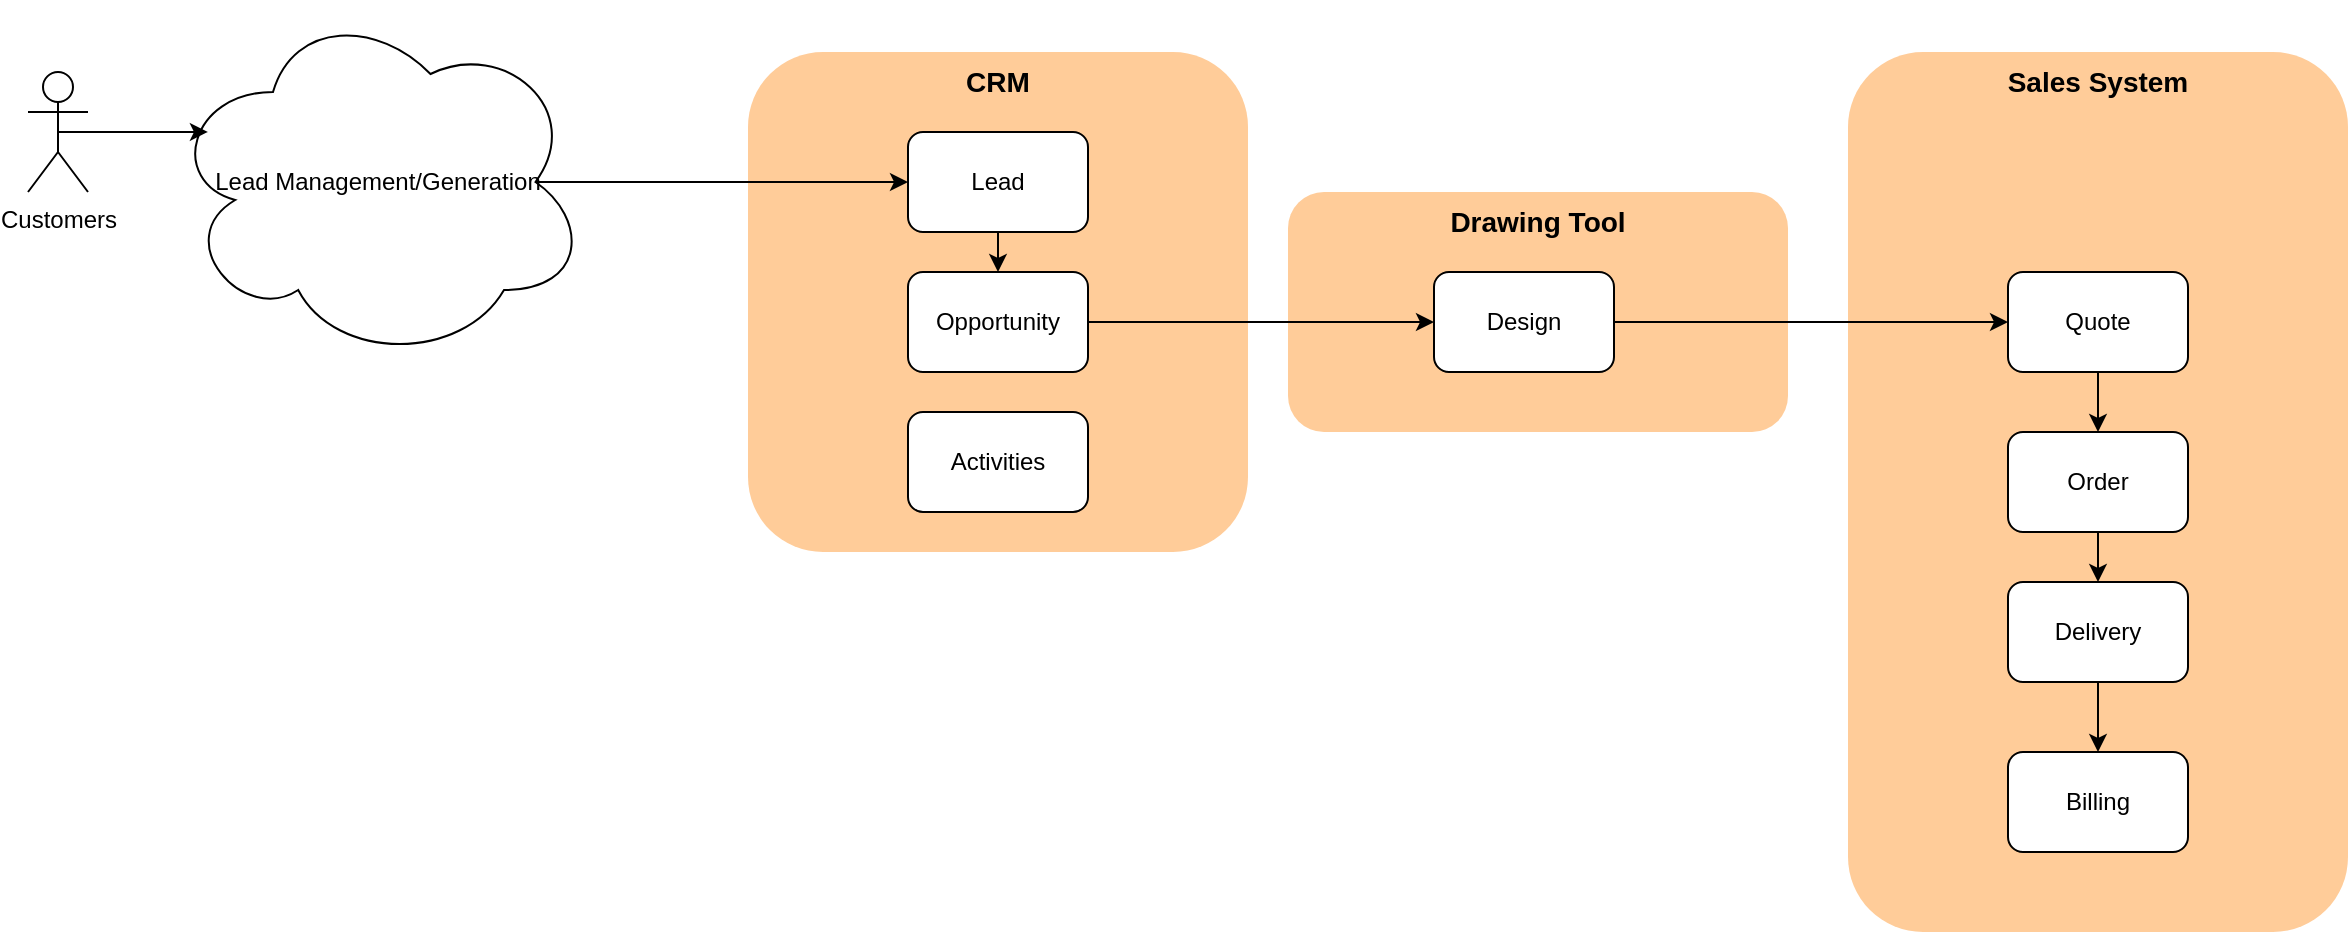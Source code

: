 <mxfile version="12.3.3" type="github" pages="2">
  <diagram name="Theory" id="wJTO4up4Hyez7FRCAvVb">
    <mxGraphModel dx="2276" dy="629" grid="1" gridSize="10" guides="1" tooltips="1" connect="1" arrows="1" fold="1" page="1" pageScale="1" pageWidth="827" pageHeight="1169" math="0" shadow="0">
      <root>
        <mxCell id="MrvMWY2JMyBzXOgHJUQy-0"/>
        <mxCell id="MrvMWY2JMyBzXOgHJUQy-1" parent="MrvMWY2JMyBzXOgHJUQy-0"/>
        <mxCell id="MrvMWY2JMyBzXOgHJUQy-2" value="&lt;font style=&quot;font-size: 14px&quot;&gt;Drawing Tool&lt;/font&gt;" style="rounded=1;whiteSpace=wrap;html=1;fillColor=#ffcc99;strokeColor=none;verticalAlign=top;fontStyle=1" vertex="1" parent="MrvMWY2JMyBzXOgHJUQy-1">
          <mxGeometry x="340" y="190" width="250" height="120" as="geometry"/>
        </mxCell>
        <mxCell id="MrvMWY2JMyBzXOgHJUQy-3" value="&lt;font style=&quot;font-size: 14px&quot;&gt;CRM&lt;/font&gt;" style="rounded=1;whiteSpace=wrap;html=1;fillColor=#ffcc99;strokeColor=none;verticalAlign=top;fontStyle=1" vertex="1" parent="MrvMWY2JMyBzXOgHJUQy-1">
          <mxGeometry x="70" y="120" width="250" height="250" as="geometry"/>
        </mxCell>
        <mxCell id="MrvMWY2JMyBzXOgHJUQy-4" value="&lt;font style=&quot;font-size: 14px&quot;&gt;Sales System&lt;/font&gt;" style="rounded=1;whiteSpace=wrap;html=1;fillColor=#ffcc99;strokeColor=none;verticalAlign=top;fontStyle=1" vertex="1" parent="MrvMWY2JMyBzXOgHJUQy-1">
          <mxGeometry x="620" y="120" width="250" height="440" as="geometry"/>
        </mxCell>
        <mxCell id="MrvMWY2JMyBzXOgHJUQy-5" style="edgeStyle=orthogonalEdgeStyle;rounded=0;orthogonalLoop=1;jettySize=auto;html=1;exitX=0.5;exitY=1;exitDx=0;exitDy=0;entryX=0.5;entryY=0;entryDx=0;entryDy=0;" edge="1" parent="MrvMWY2JMyBzXOgHJUQy-1" source="MrvMWY2JMyBzXOgHJUQy-6" target="MrvMWY2JMyBzXOgHJUQy-8">
          <mxGeometry relative="1" as="geometry"/>
        </mxCell>
        <mxCell id="MrvMWY2JMyBzXOgHJUQy-6" value="Lead" style="rounded=1;whiteSpace=wrap;html=1;" vertex="1" parent="MrvMWY2JMyBzXOgHJUQy-1">
          <mxGeometry x="150" y="160" width="90" height="50" as="geometry"/>
        </mxCell>
        <mxCell id="MrvMWY2JMyBzXOgHJUQy-7" style="edgeStyle=orthogonalEdgeStyle;rounded=0;orthogonalLoop=1;jettySize=auto;html=1;exitX=1;exitY=0.5;exitDx=0;exitDy=0;" edge="1" parent="MrvMWY2JMyBzXOgHJUQy-1" source="MrvMWY2JMyBzXOgHJUQy-8" target="MrvMWY2JMyBzXOgHJUQy-19">
          <mxGeometry relative="1" as="geometry"/>
        </mxCell>
        <mxCell id="MrvMWY2JMyBzXOgHJUQy-8" value="Opportunity" style="rounded=1;whiteSpace=wrap;html=1;" vertex="1" parent="MrvMWY2JMyBzXOgHJUQy-1">
          <mxGeometry x="150" y="230" width="90" height="50" as="geometry"/>
        </mxCell>
        <mxCell id="MrvMWY2JMyBzXOgHJUQy-9" style="edgeStyle=orthogonalEdgeStyle;rounded=0;orthogonalLoop=1;jettySize=auto;html=1;exitX=0.5;exitY=1;exitDx=0;exitDy=0;entryX=0.5;entryY=0;entryDx=0;entryDy=0;" edge="1" parent="MrvMWY2JMyBzXOgHJUQy-1" source="MrvMWY2JMyBzXOgHJUQy-10" target="MrvMWY2JMyBzXOgHJUQy-14">
          <mxGeometry relative="1" as="geometry"/>
        </mxCell>
        <mxCell id="MrvMWY2JMyBzXOgHJUQy-10" value="Quote" style="rounded=1;whiteSpace=wrap;html=1;" vertex="1" parent="MrvMWY2JMyBzXOgHJUQy-1">
          <mxGeometry x="700" y="230" width="90" height="50" as="geometry"/>
        </mxCell>
        <mxCell id="MrvMWY2JMyBzXOgHJUQy-11" style="edgeStyle=orthogonalEdgeStyle;rounded=0;orthogonalLoop=1;jettySize=auto;html=1;exitX=0.875;exitY=0.5;exitDx=0;exitDy=0;exitPerimeter=0;" edge="1" parent="MrvMWY2JMyBzXOgHJUQy-1" source="MrvMWY2JMyBzXOgHJUQy-12" target="MrvMWY2JMyBzXOgHJUQy-6">
          <mxGeometry relative="1" as="geometry"/>
        </mxCell>
        <mxCell id="MrvMWY2JMyBzXOgHJUQy-12" value="Lead Management/Generation" style="ellipse;shape=cloud;whiteSpace=wrap;html=1;" vertex="1" parent="MrvMWY2JMyBzXOgHJUQy-1">
          <mxGeometry x="-220" y="95" width="210" height="180" as="geometry"/>
        </mxCell>
        <mxCell id="MrvMWY2JMyBzXOgHJUQy-13" style="edgeStyle=orthogonalEdgeStyle;rounded=0;orthogonalLoop=1;jettySize=auto;html=1;exitX=0.5;exitY=1;exitDx=0;exitDy=0;entryX=0.5;entryY=0;entryDx=0;entryDy=0;" edge="1" parent="MrvMWY2JMyBzXOgHJUQy-1" source="MrvMWY2JMyBzXOgHJUQy-14" target="MrvMWY2JMyBzXOgHJUQy-16">
          <mxGeometry relative="1" as="geometry"/>
        </mxCell>
        <mxCell id="MrvMWY2JMyBzXOgHJUQy-14" value="Order" style="rounded=1;whiteSpace=wrap;html=1;" vertex="1" parent="MrvMWY2JMyBzXOgHJUQy-1">
          <mxGeometry x="700" y="310" width="90" height="50" as="geometry"/>
        </mxCell>
        <mxCell id="MrvMWY2JMyBzXOgHJUQy-15" style="edgeStyle=orthogonalEdgeStyle;rounded=0;orthogonalLoop=1;jettySize=auto;html=1;exitX=0.5;exitY=1;exitDx=0;exitDy=0;entryX=0.5;entryY=0;entryDx=0;entryDy=0;" edge="1" parent="MrvMWY2JMyBzXOgHJUQy-1" source="MrvMWY2JMyBzXOgHJUQy-16" target="MrvMWY2JMyBzXOgHJUQy-17">
          <mxGeometry relative="1" as="geometry"/>
        </mxCell>
        <mxCell id="MrvMWY2JMyBzXOgHJUQy-16" value="Delivery" style="rounded=1;whiteSpace=wrap;html=1;" vertex="1" parent="MrvMWY2JMyBzXOgHJUQy-1">
          <mxGeometry x="700" y="385" width="90" height="50" as="geometry"/>
        </mxCell>
        <mxCell id="MrvMWY2JMyBzXOgHJUQy-17" value="Billing" style="rounded=1;whiteSpace=wrap;html=1;" vertex="1" parent="MrvMWY2JMyBzXOgHJUQy-1">
          <mxGeometry x="700" y="470" width="90" height="50" as="geometry"/>
        </mxCell>
        <mxCell id="MrvMWY2JMyBzXOgHJUQy-18" style="edgeStyle=orthogonalEdgeStyle;rounded=0;orthogonalLoop=1;jettySize=auto;html=1;exitX=1;exitY=0.5;exitDx=0;exitDy=0;" edge="1" parent="MrvMWY2JMyBzXOgHJUQy-1" source="MrvMWY2JMyBzXOgHJUQy-19" target="MrvMWY2JMyBzXOgHJUQy-10">
          <mxGeometry relative="1" as="geometry"/>
        </mxCell>
        <mxCell id="MrvMWY2JMyBzXOgHJUQy-19" value="Design" style="rounded=1;whiteSpace=wrap;html=1;" vertex="1" parent="MrvMWY2JMyBzXOgHJUQy-1">
          <mxGeometry x="413" y="230" width="90" height="50" as="geometry"/>
        </mxCell>
        <mxCell id="MKrHoNmFXCQouk_lEFyb-0" value="Activities" style="rounded=1;whiteSpace=wrap;html=1;" vertex="1" parent="MrvMWY2JMyBzXOgHJUQy-1">
          <mxGeometry x="150" y="300" width="90" height="50" as="geometry"/>
        </mxCell>
        <mxCell id="bFcVwEjVqliEEvlSjxiB-1" style="edgeStyle=orthogonalEdgeStyle;rounded=0;orthogonalLoop=1;jettySize=auto;html=1;exitX=0.5;exitY=0.5;exitDx=0;exitDy=0;exitPerimeter=0;entryX=0.095;entryY=0.361;entryDx=0;entryDy=0;entryPerimeter=0;" edge="1" parent="MrvMWY2JMyBzXOgHJUQy-1" source="bFcVwEjVqliEEvlSjxiB-0" target="MrvMWY2JMyBzXOgHJUQy-12">
          <mxGeometry relative="1" as="geometry"/>
        </mxCell>
        <mxCell id="bFcVwEjVqliEEvlSjxiB-0" value="Customers" style="shape=umlActor;verticalLabelPosition=bottom;labelBackgroundColor=#ffffff;verticalAlign=top;html=1;outlineConnect=0;" vertex="1" parent="MrvMWY2JMyBzXOgHJUQy-1">
          <mxGeometry x="-290" y="130" width="30" height="60" as="geometry"/>
        </mxCell>
      </root>
    </mxGraphModel>
  </diagram>
  <diagram id="WCWmVeU0zH0m-yQPo__1" name="Reality">
    <mxGraphModel dx="2276" dy="629" grid="1" gridSize="10" guides="1" tooltips="1" connect="1" arrows="1" fold="1" page="1" pageScale="1" pageWidth="827" pageHeight="1169" math="0" shadow="0">
      <root>
        <mxCell id="XfzgjiFpk3O05pGxmhPy-0"/>
        <mxCell id="XfzgjiFpk3O05pGxmhPy-1" parent="XfzgjiFpk3O05pGxmhPy-0"/>
        <mxCell id="H4a--is-WpSIMLvpy82j-7" value="&lt;font style=&quot;font-size: 14px&quot;&gt;Drawing Tool&lt;/font&gt;" style="rounded=1;whiteSpace=wrap;html=1;fillColor=#ffcc99;strokeColor=none;verticalAlign=top;fontStyle=1" vertex="1" parent="XfzgjiFpk3O05pGxmhPy-1">
          <mxGeometry x="340" y="190" width="250" height="120" as="geometry"/>
        </mxCell>
        <mxCell id="TgNjuAVOw8jTtcgtINZC-0" value="&lt;font style=&quot;font-size: 14px&quot;&gt;CRM&lt;/font&gt;" style="rounded=1;whiteSpace=wrap;html=1;fillColor=#ffcc99;strokeColor=none;verticalAlign=top;fontStyle=1" vertex="1" parent="XfzgjiFpk3O05pGxmhPy-1">
          <mxGeometry x="70" y="120" width="250" height="190" as="geometry"/>
        </mxCell>
        <mxCell id="nEhcM6txs1l_1tbyUyTo-1" value="&lt;font style=&quot;font-size: 14px&quot;&gt;Sales System&lt;/font&gt;" style="rounded=1;whiteSpace=wrap;html=1;fillColor=#ffcc99;strokeColor=none;verticalAlign=top;fontStyle=1" vertex="1" parent="XfzgjiFpk3O05pGxmhPy-1">
          <mxGeometry x="620" y="190" width="250" height="370" as="geometry"/>
        </mxCell>
        <mxCell id="H4a--is-WpSIMLvpy82j-10" style="edgeStyle=orthogonalEdgeStyle;rounded=0;orthogonalLoop=1;jettySize=auto;html=1;exitX=0.5;exitY=1;exitDx=0;exitDy=0;entryX=0.5;entryY=0;entryDx=0;entryDy=0;" edge="1" parent="XfzgjiFpk3O05pGxmhPy-1" source="H4a--is-WpSIMLvpy82j-0" target="H4a--is-WpSIMLvpy82j-1">
          <mxGeometry relative="1" as="geometry"/>
        </mxCell>
        <mxCell id="H4a--is-WpSIMLvpy82j-0" value="Lead" style="rounded=1;whiteSpace=wrap;html=1;" vertex="1" parent="XfzgjiFpk3O05pGxmhPy-1">
          <mxGeometry x="150" y="160" width="90" height="50" as="geometry"/>
        </mxCell>
        <mxCell id="H4a--is-WpSIMLvpy82j-11" style="edgeStyle=orthogonalEdgeStyle;rounded=0;orthogonalLoop=1;jettySize=auto;html=1;exitX=1;exitY=0.5;exitDx=0;exitDy=0;" edge="1" parent="XfzgjiFpk3O05pGxmhPy-1" source="H4a--is-WpSIMLvpy82j-1" target="H4a--is-WpSIMLvpy82j-8">
          <mxGeometry relative="1" as="geometry"/>
        </mxCell>
        <mxCell id="H4a--is-WpSIMLvpy82j-1" value="Opportunity" style="rounded=1;whiteSpace=wrap;html=1;" vertex="1" parent="XfzgjiFpk3O05pGxmhPy-1">
          <mxGeometry x="150" y="230" width="90" height="50" as="geometry"/>
        </mxCell>
        <mxCell id="H4a--is-WpSIMLvpy82j-13" style="edgeStyle=orthogonalEdgeStyle;rounded=0;orthogonalLoop=1;jettySize=auto;html=1;exitX=0.5;exitY=1;exitDx=0;exitDy=0;entryX=0.5;entryY=0;entryDx=0;entryDy=0;" edge="1" parent="XfzgjiFpk3O05pGxmhPy-1" source="H4a--is-WpSIMLvpy82j-2" target="H4a--is-WpSIMLvpy82j-4">
          <mxGeometry relative="1" as="geometry"/>
        </mxCell>
        <mxCell id="H4a--is-WpSIMLvpy82j-2" value="Quote" style="rounded=1;whiteSpace=wrap;html=1;" vertex="1" parent="XfzgjiFpk3O05pGxmhPy-1">
          <mxGeometry x="700" y="230" width="90" height="50" as="geometry"/>
        </mxCell>
        <mxCell id="H4a--is-WpSIMLvpy82j-9" style="edgeStyle=orthogonalEdgeStyle;rounded=0;orthogonalLoop=1;jettySize=auto;html=1;exitX=0.875;exitY=0.5;exitDx=0;exitDy=0;exitPerimeter=0;" edge="1" parent="XfzgjiFpk3O05pGxmhPy-1" source="H4a--is-WpSIMLvpy82j-3" target="H4a--is-WpSIMLvpy82j-0">
          <mxGeometry relative="1" as="geometry"/>
        </mxCell>
        <mxCell id="H4a--is-WpSIMLvpy82j-3" value="Web design appointments" style="ellipse;shape=cloud;whiteSpace=wrap;html=1;" vertex="1" parent="XfzgjiFpk3O05pGxmhPy-1">
          <mxGeometry x="-250" y="20" width="210" height="180" as="geometry"/>
        </mxCell>
        <mxCell id="H4a--is-WpSIMLvpy82j-17" style="edgeStyle=orthogonalEdgeStyle;rounded=0;orthogonalLoop=1;jettySize=auto;html=1;exitX=0.5;exitY=1;exitDx=0;exitDy=0;entryX=0.5;entryY=0;entryDx=0;entryDy=0;" edge="1" parent="XfzgjiFpk3O05pGxmhPy-1" source="H4a--is-WpSIMLvpy82j-4" target="H4a--is-WpSIMLvpy82j-5">
          <mxGeometry relative="1" as="geometry"/>
        </mxCell>
        <mxCell id="H4a--is-WpSIMLvpy82j-4" value="Order" style="rounded=1;whiteSpace=wrap;html=1;" vertex="1" parent="XfzgjiFpk3O05pGxmhPy-1">
          <mxGeometry x="700" y="310" width="90" height="50" as="geometry"/>
        </mxCell>
        <mxCell id="H4a--is-WpSIMLvpy82j-19" style="edgeStyle=orthogonalEdgeStyle;rounded=0;orthogonalLoop=1;jettySize=auto;html=1;exitX=0.5;exitY=1;exitDx=0;exitDy=0;entryX=0.5;entryY=0;entryDx=0;entryDy=0;" edge="1" parent="XfzgjiFpk3O05pGxmhPy-1" source="H4a--is-WpSIMLvpy82j-5" target="H4a--is-WpSIMLvpy82j-6">
          <mxGeometry relative="1" as="geometry"/>
        </mxCell>
        <mxCell id="H4a--is-WpSIMLvpy82j-5" value="Delivery" style="rounded=1;whiteSpace=wrap;html=1;" vertex="1" parent="XfzgjiFpk3O05pGxmhPy-1">
          <mxGeometry x="700" y="385" width="90" height="50" as="geometry"/>
        </mxCell>
        <mxCell id="Je52uopV6nOje2dPlr6s-9" style="edgeStyle=orthogonalEdgeStyle;rounded=0;orthogonalLoop=1;jettySize=auto;html=1;exitX=0.5;exitY=1;exitDx=0;exitDy=0;entryX=0.5;entryY=0;entryDx=0;entryDy=0;" edge="1" parent="XfzgjiFpk3O05pGxmhPy-1" source="H4a--is-WpSIMLvpy82j-6" target="Je52uopV6nOje2dPlr6s-8">
          <mxGeometry relative="1" as="geometry"/>
        </mxCell>
        <mxCell id="H4a--is-WpSIMLvpy82j-6" value="Billing" style="rounded=1;whiteSpace=wrap;html=1;" vertex="1" parent="XfzgjiFpk3O05pGxmhPy-1">
          <mxGeometry x="700" y="470" width="90" height="50" as="geometry"/>
        </mxCell>
        <mxCell id="H4a--is-WpSIMLvpy82j-12" style="edgeStyle=orthogonalEdgeStyle;rounded=0;orthogonalLoop=1;jettySize=auto;html=1;exitX=1;exitY=0.5;exitDx=0;exitDy=0;" edge="1" parent="XfzgjiFpk3O05pGxmhPy-1" source="H4a--is-WpSIMLvpy82j-8" target="H4a--is-WpSIMLvpy82j-2">
          <mxGeometry relative="1" as="geometry"/>
        </mxCell>
        <mxCell id="H4a--is-WpSIMLvpy82j-8" value="Design" style="rounded=1;whiteSpace=wrap;html=1;" vertex="1" parent="XfzgjiFpk3O05pGxmhPy-1">
          <mxGeometry x="413" y="230" width="90" height="50" as="geometry"/>
        </mxCell>
        <mxCell id="xs6ePGvoBcH7Nu71eHp--0" value="&lt;font style=&quot;font-size: 14px&quot;&gt;Legacy/Access/Spreadsheets/Google Doc&lt;/font&gt;" style="rounded=1;whiteSpace=wrap;html=1;fillColor=#ffcc99;strokeColor=none;verticalAlign=top;fontStyle=1" vertex="1" parent="XfzgjiFpk3O05pGxmhPy-1">
          <mxGeometry x="25" y="370" width="340" height="235" as="geometry"/>
        </mxCell>
        <mxCell id="xs6ePGvoBcH7Nu71eHp--1" value="Installation" style="rounded=1;whiteSpace=wrap;html=1;" vertex="1" parent="XfzgjiFpk3O05pGxmhPy-1">
          <mxGeometry x="150" y="421" width="90" height="50" as="geometry"/>
        </mxCell>
        <mxCell id="xs6ePGvoBcH7Nu71eHp--2" value="NPS" style="rounded=1;whiteSpace=wrap;html=1;" vertex="1" parent="XfzgjiFpk3O05pGxmhPy-1">
          <mxGeometry x="250" y="431" width="90" height="50" as="geometry"/>
        </mxCell>
        <mxCell id="xs6ePGvoBcH7Nu71eHp--3" value="Payment Reminder Letter" style="rounded=1;whiteSpace=wrap;html=1;" vertex="1" parent="XfzgjiFpk3O05pGxmhPy-1">
          <mxGeometry x="205" y="495" width="90" height="50" as="geometry"/>
        </mxCell>
        <mxCell id="xs6ePGvoBcH7Nu71eHp--4" value="CIS" style="rounded=1;whiteSpace=wrap;html=1;" vertex="1" parent="XfzgjiFpk3O05pGxmhPy-1">
          <mxGeometry x="115" y="456" width="90" height="50" as="geometry"/>
        </mxCell>
        <mxCell id="xs6ePGvoBcH7Nu71eHp--6" value="CID" style="rounded=1;whiteSpace=wrap;html=1;" vertex="1" parent="XfzgjiFpk3O05pGxmhPy-1">
          <mxGeometry x="50" y="506" width="90" height="50" as="geometry"/>
        </mxCell>
        <mxCell id="xs6ePGvoBcH7Nu71eHp--7" value="Google Docs" style="rounded=1;whiteSpace=wrap;html=1;" vertex="1" parent="XfzgjiFpk3O05pGxmhPy-1">
          <mxGeometry x="130" y="541" width="90" height="50" as="geometry"/>
        </mxCell>
        <mxCell id="xs6ePGvoBcH7Nu71eHp--14" value="Replacement Orders" style="rounded=1;whiteSpace=wrap;html=1;" vertex="1" parent="XfzgjiFpk3O05pGxmhPy-1">
          <mxGeometry x="260" y="541" width="90" height="50" as="geometry"/>
        </mxCell>
        <mxCell id="xs6ePGvoBcH7Nu71eHp--17" value="" style="shape=flexArrow;endArrow=classic;html=1;" edge="1" parent="XfzgjiFpk3O05pGxmhPy-1" target="TgNjuAVOw8jTtcgtINZC-0">
          <mxGeometry width="50" height="50" relative="1" as="geometry">
            <mxPoint x="192" y="370" as="sourcePoint"/>
            <mxPoint x="120" y="340" as="targetPoint"/>
          </mxGeometry>
        </mxCell>
        <mxCell id="xs6ePGvoBcH7Nu71eHp--18" value="" style="shape=flexArrow;endArrow=classic;html=1;" edge="1" parent="XfzgjiFpk3O05pGxmhPy-1">
          <mxGeometry width="50" height="50" relative="1" as="geometry">
            <mxPoint x="370" y="390" as="sourcePoint"/>
            <mxPoint x="480" y="320" as="targetPoint"/>
          </mxGeometry>
        </mxCell>
        <mxCell id="xs6ePGvoBcH7Nu71eHp--20" value="" style="shape=flexArrow;endArrow=classic;html=1;" edge="1" parent="XfzgjiFpk3O05pGxmhPy-1">
          <mxGeometry width="50" height="50" relative="1" as="geometry">
            <mxPoint x="390" y="500" as="sourcePoint"/>
            <mxPoint x="590" y="370" as="targetPoint"/>
          </mxGeometry>
        </mxCell>
        <mxCell id="yjfAyweVGkGo6xxK6fF6-0" value="Trade" style="shape=umlActor;verticalLabelPosition=bottom;labelBackgroundColor=#ffffff;verticalAlign=top;html=1;outlineConnect=0;" vertex="1" parent="XfzgjiFpk3O05pGxmhPy-1">
          <mxGeometry x="-120" y="476" width="30" height="60" as="geometry"/>
        </mxCell>
        <mxCell id="yjfAyweVGkGo6xxK6fF6-1" value="Project" style="shape=umlActor;verticalLabelPosition=bottom;labelBackgroundColor=#ffffff;verticalAlign=top;html=1;outlineConnect=0;" vertex="1" parent="XfzgjiFpk3O05pGxmhPy-1">
          <mxGeometry x="165" y="700" width="30" height="64" as="geometry"/>
        </mxCell>
        <mxCell id="yjfAyweVGkGo6xxK6fF6-8" value="Retail" style="shape=umlActor;verticalLabelPosition=bottom;labelBackgroundColor=#ffffff;verticalAlign=top;html=1;outlineConnect=0;" vertex="1" parent="XfzgjiFpk3O05pGxmhPy-1">
          <mxGeometry x="-310" y="80" width="30" height="60" as="geometry"/>
        </mxCell>
        <mxCell id="yjfAyweVGkGo6xxK6fF6-9" value="" style="shape=flexArrow;endArrow=classic;html=1;" edge="1" parent="XfzgjiFpk3O05pGxmhPy-1">
          <mxGeometry width="50" height="50" relative="1" as="geometry">
            <mxPoint x="-80" y="510" as="sourcePoint"/>
            <mxPoint x="10" y="510" as="targetPoint"/>
          </mxGeometry>
        </mxCell>
        <mxCell id="yjfAyweVGkGo6xxK6fF6-10" value="" style="shape=flexArrow;endArrow=classic;html=1;" edge="1" parent="XfzgjiFpk3O05pGxmhPy-1">
          <mxGeometry width="50" height="50" relative="1" as="geometry">
            <mxPoint x="178" y="670" as="sourcePoint"/>
            <mxPoint x="178" y="610" as="targetPoint"/>
          </mxGeometry>
        </mxCell>
        <mxCell id="yjfAyweVGkGo6xxK6fF6-14" value="" style="shape=flexArrow;endArrow=classic;html=1;" edge="1" parent="XfzgjiFpk3O05pGxmhPy-1">
          <mxGeometry width="50" height="50" relative="1" as="geometry">
            <mxPoint x="20" y="480" as="sourcePoint"/>
            <mxPoint x="-80" y="480" as="targetPoint"/>
          </mxGeometry>
        </mxCell>
        <mxCell id="yjfAyweVGkGo6xxK6fF6-15" value="" style="shape=flexArrow;endArrow=classic;html=1;" edge="1" parent="XfzgjiFpk3O05pGxmhPy-1">
          <mxGeometry width="50" height="50" relative="1" as="geometry">
            <mxPoint x="220" y="610" as="sourcePoint"/>
            <mxPoint x="220" y="670" as="targetPoint"/>
          </mxGeometry>
        </mxCell>
        <mxCell id="Je52uopV6nOje2dPlr6s-0" value="&lt;span style=&quot;font-size: 14px&quot;&gt;&#39;Digital&#39; Tools&lt;/span&gt;" style="rounded=1;whiteSpace=wrap;html=1;fillColor=#ffcc99;strokeColor=none;verticalAlign=top;fontStyle=1" vertex="1" parent="XfzgjiFpk3O05pGxmhPy-1">
          <mxGeometry x="-220" y="200" width="250" height="170" as="geometry"/>
        </mxCell>
        <mxCell id="Je52uopV6nOje2dPlr6s-1" value="Various messaging tools" style="rounded=1;whiteSpace=wrap;html=1;" vertex="1" parent="XfzgjiFpk3O05pGxmhPy-1">
          <mxGeometry x="-200" y="260" width="90" height="50" as="geometry"/>
        </mxCell>
        <mxCell id="Je52uopV6nOje2dPlr6s-3" value="My Project" style="rounded=1;whiteSpace=wrap;html=1;" vertex="1" parent="XfzgjiFpk3O05pGxmhPy-1">
          <mxGeometry x="-90" y="260" width="90" height="50" as="geometry"/>
        </mxCell>
        <mxCell id="Je52uopV6nOje2dPlr6s-5" value="Local Marketing Tools" style="rounded=1;whiteSpace=wrap;html=1;" vertex="1" parent="XfzgjiFpk3O05pGxmhPy-1">
          <mxGeometry x="50" y="406" width="90" height="50" as="geometry"/>
        </mxCell>
        <mxCell id="Je52uopV6nOje2dPlr6s-6" value="" style="shape=flexArrow;endArrow=classic;html=1;" edge="1" parent="XfzgjiFpk3O05pGxmhPy-1">
          <mxGeometry width="50" height="50" relative="1" as="geometry">
            <mxPoint x="-180" y="220" as="sourcePoint"/>
            <mxPoint x="-270" y="150" as="targetPoint"/>
          </mxGeometry>
        </mxCell>
        <mxCell id="Je52uopV6nOje2dPlr6s-7" value="" style="shape=flexArrow;endArrow=classic;html=1;entryX=1;entryY=0.75;entryDx=0;entryDy=0;" edge="1" parent="XfzgjiFpk3O05pGxmhPy-1" target="xs6ePGvoBcH7Nu71eHp--0">
          <mxGeometry width="50" height="50" relative="1" as="geometry">
            <mxPoint x="580" y="610" as="sourcePoint"/>
            <mxPoint x="340" y="630" as="targetPoint"/>
          </mxGeometry>
        </mxCell>
        <mxCell id="Je52uopV6nOje2dPlr6s-8" value="&lt;font style=&quot;font-size: 14px&quot;&gt;BI&lt;/font&gt;" style="rounded=1;whiteSpace=wrap;html=1;fillColor=#ffcc99;strokeColor=none;verticalAlign=top;fontStyle=1" vertex="1" parent="XfzgjiFpk3O05pGxmhPy-1">
          <mxGeometry x="620" y="583" width="250" height="157" as="geometry"/>
        </mxCell>
        <mxCell id="Je52uopV6nOje2dPlr6s-10" value="Chat" style="rounded=1;whiteSpace=wrap;html=1;" vertex="1" parent="XfzgjiFpk3O05pGxmhPy-1">
          <mxGeometry x="-145" y="313" width="90" height="50" as="geometry"/>
        </mxCell>
        <mxCell id="DJFmNvdA3dcJ5W_HX2Es-0" value="" style="shape=flexArrow;endArrow=classic;html=1;exitX=-0.002;exitY=0.335;exitDx=0;exitDy=0;exitPerimeter=0;" edge="1" parent="XfzgjiFpk3O05pGxmhPy-1" source="xs6ePGvoBcH7Nu71eHp--0" target="Je52uopV6nOje2dPlr6s-0">
          <mxGeometry width="50" height="50" relative="1" as="geometry">
            <mxPoint x="30" y="490" as="sourcePoint"/>
            <mxPoint x="-70" y="490" as="targetPoint"/>
            <Array as="points"/>
          </mxGeometry>
        </mxCell>
        <mxCell id="DJFmNvdA3dcJ5W_HX2Es-2" value="Customer Data" style="rounded=1;whiteSpace=wrap;html=1;" vertex="1" parent="XfzgjiFpk3O05pGxmhPy-1">
          <mxGeometry x="700" y="636.5" width="90" height="50" as="geometry"/>
        </mxCell>
      </root>
    </mxGraphModel>
  </diagram>
</mxfile>
